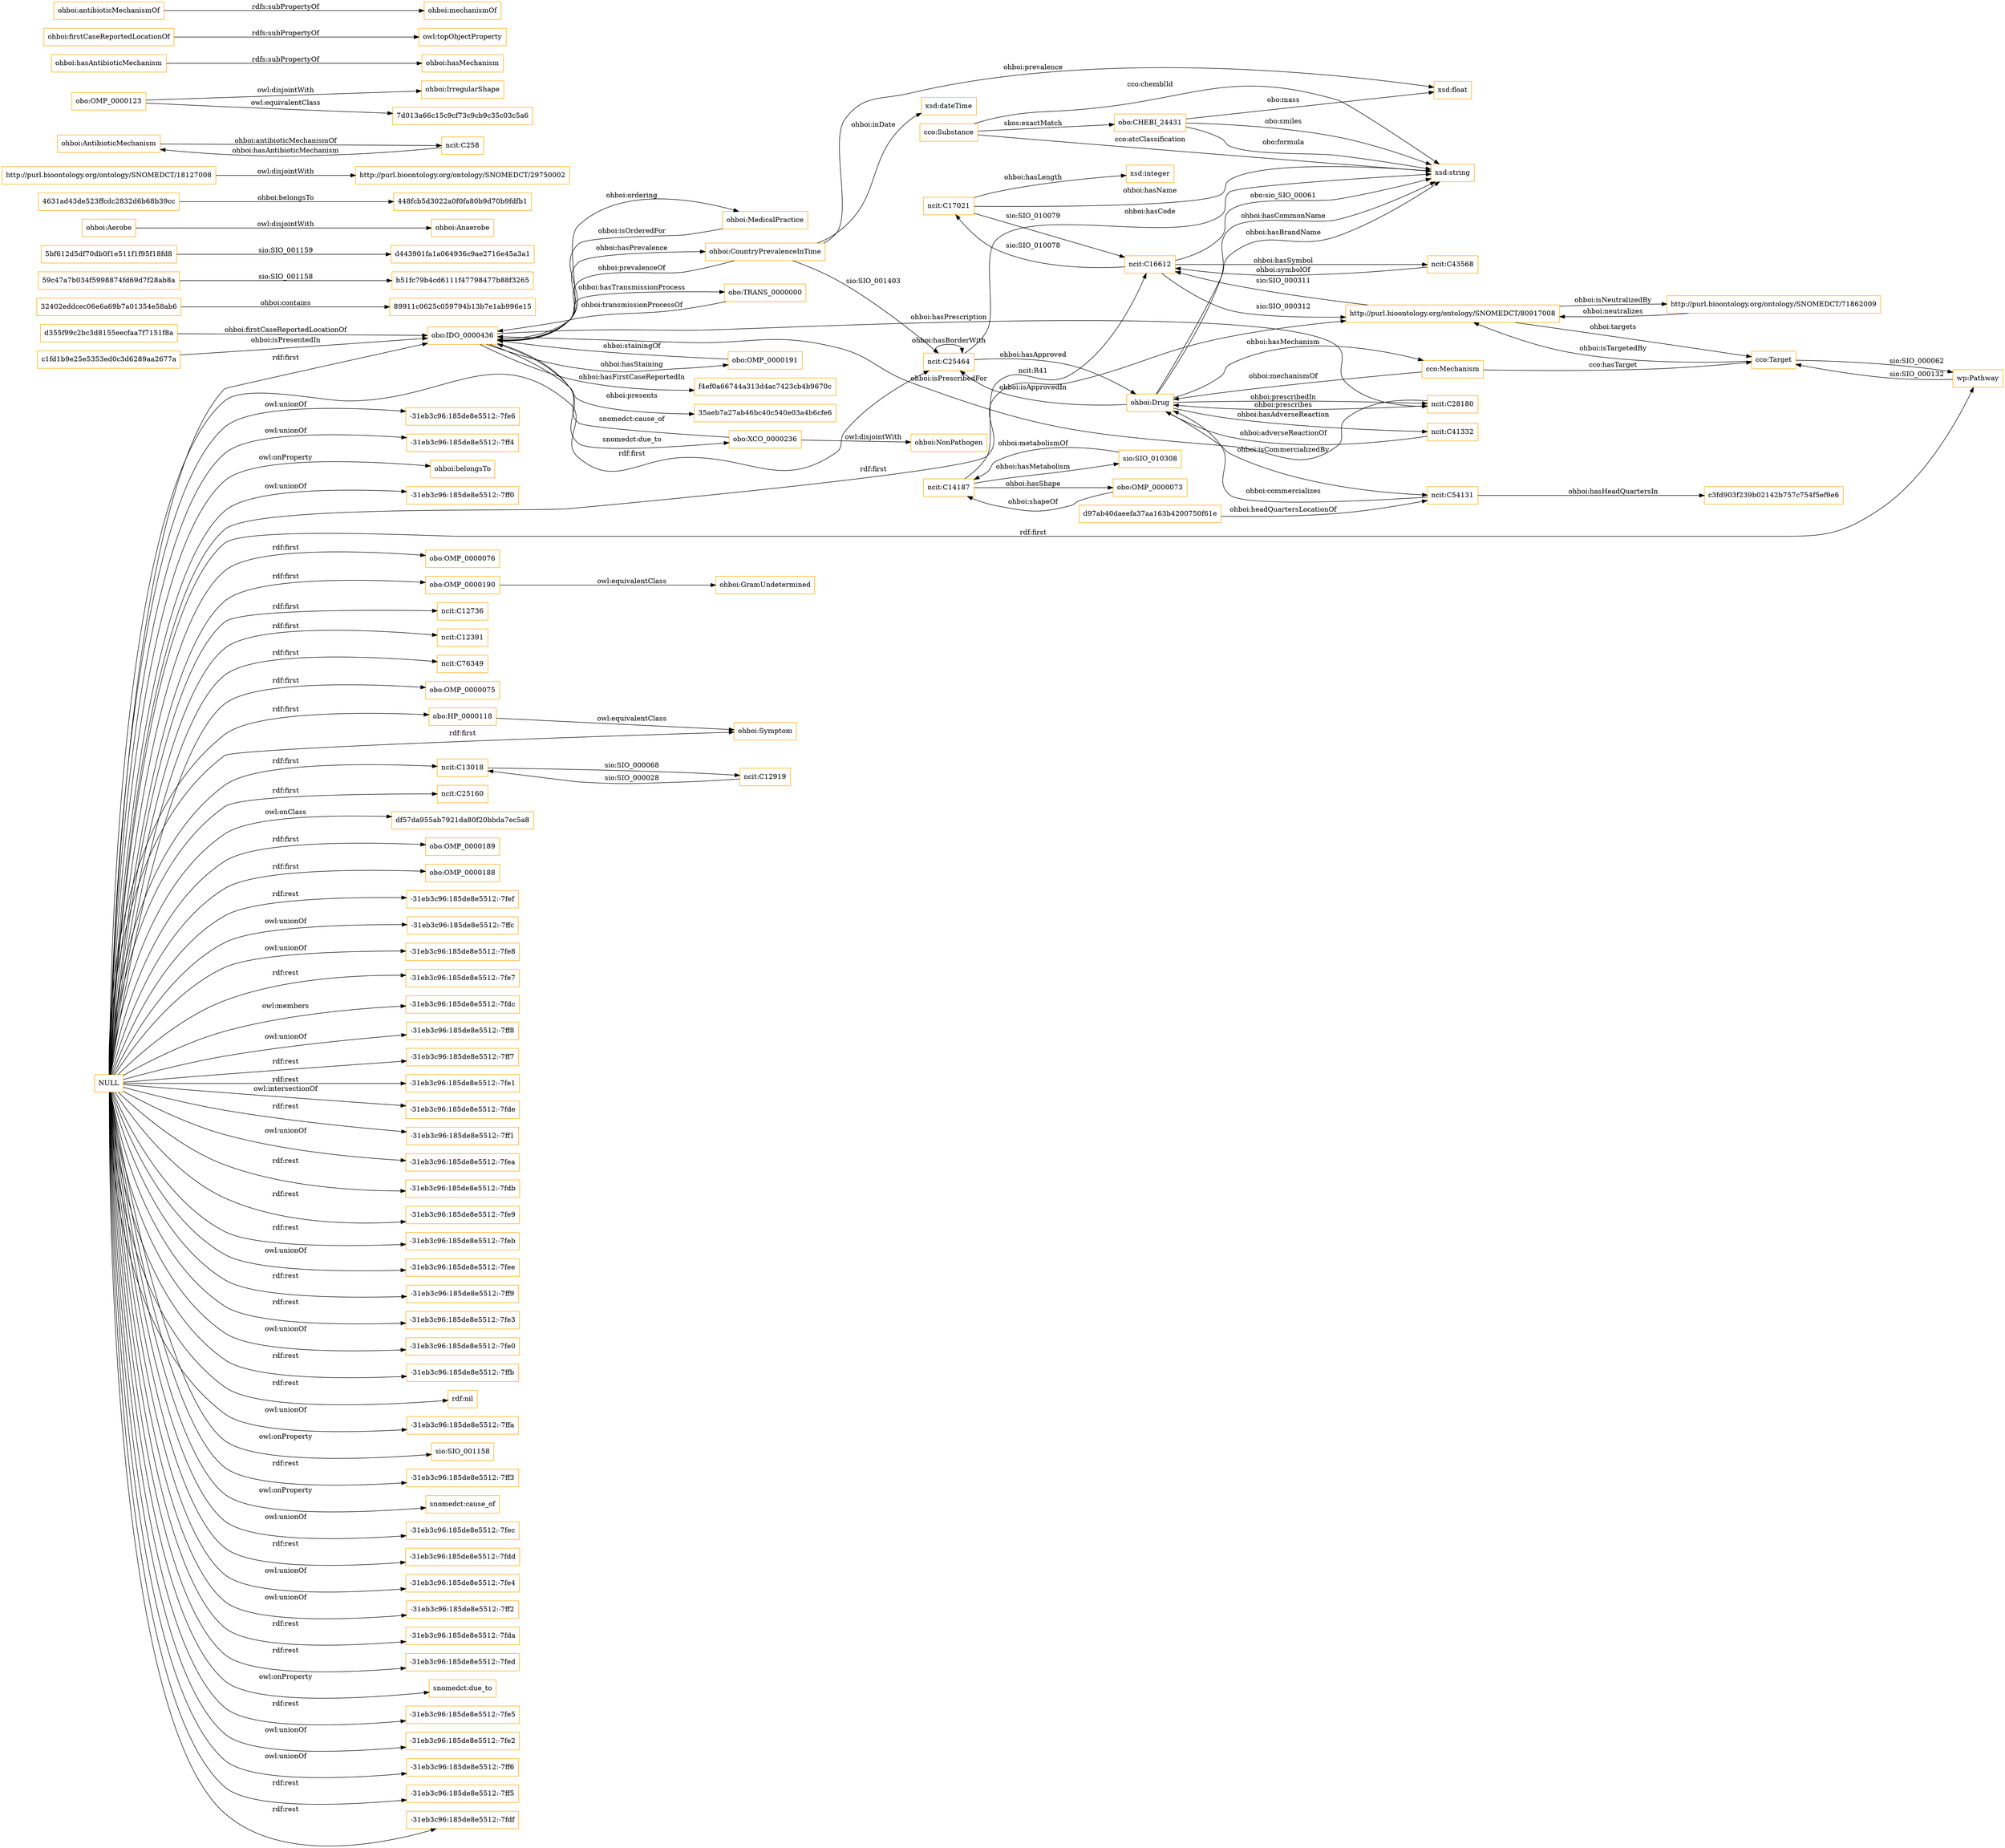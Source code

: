 digraph ar2dtool_diagram { 
rankdir=LR;
size="1501"
node [shape = rectangle, color="orange"]; "obo:CHEBI_24431" "wp:Pathway" "32402eddcec06e6a69b7a01354e58ab6" "59c47a7b034f5998874fd69d7f28ab8a" "obo:OMP_0000076" "d443901fa1a064936c9ae2716e45a3a1" "ohboi:Aerobe" "448fcb5d3022a0f0fa80b9d70b9fdfb1" "obo:OMP_0000190" "http://purl.bioontology.org/ontology/SNOMEDCT/29750002" "ncit:C12736" "ncit:C12391" "ncit:C54131" "obo:TRANS_0000000" "ncit:C43568" "ncit:C76349" "b51fc79b4cd6111f47798477b88f3265" "ohboi:CountryPrevalenceInTime" "ohboi:AntibioticMechanism" "ncit:C28180" "c1fd1b9e25e5353ed0c3d6289aa2677a" "d97ab40daeefa37aa163b4200750f61e" "ncit:C17021" "89911c0625c059794b13b7e1ab996e15" "ohboi:GramUndetermined" "http://purl.bioontology.org/ontology/SNOMEDCT/71862009" "4631ad43de523ffcdc2832d6b68b39cc" "obo:OMP_0000075" "ohboi:Drug" "c3fd903f239b02142b757c754f5ef9e6" "cco:Substance" "obo:OMP_0000123" "obo:HP_0000118" "http://purl.bioontology.org/ontology/SNOMEDCT/18127008" "ncit:C16612" "ohboi:IrregularShape" "obo:XCO_0000236" "ncit:C13018" "ohboi:Anaerobe" "cco:Target" "f4ef0a66744a313d4ac7423cb4b9670c" "cco:Mechanism" "d355f99c2bc3d8155eecfaa7f7151f8a" "ncit:C25160" "ohboi:NonPathogen" "df57da955ab7921da80f20bbda7ec5a8" "obo:OMP_0000191" "7d013a66c15c9cf73c9cb9c35c03c5a6" "ncit:C41332" "ohboi:Symptom" "sio:SIO_010308" "http://purl.bioontology.org/ontology/SNOMEDCT/80917008" "obo:OMP_0000189" "obo:IDO_0000436" "35aeb7a27ab46bc40c540e03a4b6cfe6" "ncit:C25464" "5bf612d5df70db0f1e511f1f95f18fd8" "ncit:C258" "ncit:C12919" "ncit:C14187" "obo:OMP_0000073" "obo:OMP_0000188" "ohboi:MedicalPractice" ; /*classes style*/
	"ohboi:Aerobe" -> "ohboi:Anaerobe" [ label = "owl:disjointWith" ];
	"ohboi:hasAntibioticMechanism" -> "ohboi:hasMechanism" [ label = "rdfs:subPropertyOf" ];
	"ohboi:firstCaseReportedLocationOf" -> "owl:topObjectProperty" [ label = "rdfs:subPropertyOf" ];
	"http://purl.bioontology.org/ontology/SNOMEDCT/18127008" -> "http://purl.bioontology.org/ontology/SNOMEDCT/29750002" [ label = "owl:disjointWith" ];
	"ohboi:antibioticMechanismOf" -> "ohboi:mechanismOf" [ label = "rdfs:subPropertyOf" ];
	"obo:OMP_0000123" -> "ohboi:IrregularShape" [ label = "owl:disjointWith" ];
	"obo:OMP_0000123" -> "7d013a66c15c9cf73c9cb9c35c03c5a6" [ label = "owl:equivalentClass" ];
	"obo:HP_0000118" -> "ohboi:Symptom" [ label = "owl:equivalentClass" ];
	"NULL" -> "-31eb3c96:185de8e5512:-7fef" [ label = "rdf:rest" ];
	"NULL" -> "-31eb3c96:185de8e5512:-7ffc" [ label = "owl:unionOf" ];
	"NULL" -> "-31eb3c96:185de8e5512:-7fe8" [ label = "owl:unionOf" ];
	"NULL" -> "-31eb3c96:185de8e5512:-7fe7" [ label = "rdf:rest" ];
	"NULL" -> "-31eb3c96:185de8e5512:-7fdc" [ label = "owl:members" ];
	"NULL" -> "-31eb3c96:185de8e5512:-7ff8" [ label = "owl:unionOf" ];
	"NULL" -> "-31eb3c96:185de8e5512:-7ff7" [ label = "rdf:rest" ];
	"NULL" -> "df57da955ab7921da80f20bbda7ec5a8" [ label = "owl:onClass" ];
	"NULL" -> "ncit:C12736" [ label = "rdf:first" ];
	"NULL" -> "-31eb3c96:185de8e5512:-7fe1" [ label = "rdf:rest" ];
	"NULL" -> "-31eb3c96:185de8e5512:-7fde" [ label = "owl:intersectionOf" ];
	"NULL" -> "-31eb3c96:185de8e5512:-7ff1" [ label = "rdf:rest" ];
	"NULL" -> "-31eb3c96:185de8e5512:-7fea" [ label = "owl:unionOf" ];
	"NULL" -> "-31eb3c96:185de8e5512:-7fdb" [ label = "rdf:rest" ];
	"NULL" -> "ncit:C25464" [ label = "rdf:first" ];
	"NULL" -> "-31eb3c96:185de8e5512:-7fe9" [ label = "rdf:rest" ];
	"NULL" -> "ncit:C12391" [ label = "rdf:first" ];
	"NULL" -> "-31eb3c96:185de8e5512:-7feb" [ label = "rdf:rest" ];
	"NULL" -> "obo:OMP_0000076" [ label = "rdf:first" ];
	"NULL" -> "-31eb3c96:185de8e5512:-7fee" [ label = "owl:unionOf" ];
	"NULL" -> "-31eb3c96:185de8e5512:-7ff9" [ label = "rdf:rest" ];
	"NULL" -> "-31eb3c96:185de8e5512:-7fe3" [ label = "rdf:rest" ];
	"NULL" -> "-31eb3c96:185de8e5512:-7fe0" [ label = "owl:unionOf" ];
	"NULL" -> "-31eb3c96:185de8e5512:-7ffb" [ label = "rdf:rest" ];
	"NULL" -> "wp:Pathway" [ label = "rdf:first" ];
	"NULL" -> "rdf:nil" [ label = "rdf:rest" ];
	"NULL" -> "-31eb3c96:185de8e5512:-7ffa" [ label = "owl:unionOf" ];
	"NULL" -> "sio:SIO_001158" [ label = "owl:onProperty" ];
	"NULL" -> "obo:HP_0000118" [ label = "rdf:first" ];
	"NULL" -> "-31eb3c96:185de8e5512:-7ff3" [ label = "rdf:rest" ];
	"NULL" -> "snomedct:cause_of" [ label = "owl:onProperty" ];
	"NULL" -> "-31eb3c96:185de8e5512:-7fec" [ label = "owl:unionOf" ];
	"NULL" -> "ncit:C13018" [ label = "rdf:first" ];
	"NULL" -> "-31eb3c96:185de8e5512:-7fdd" [ label = "rdf:rest" ];
	"NULL" -> "-31eb3c96:185de8e5512:-7fe4" [ label = "owl:unionOf" ];
	"NULL" -> "-31eb3c96:185de8e5512:-7ff2" [ label = "owl:unionOf" ];
	"NULL" -> "obo:OMP_0000188" [ label = "rdf:first" ];
	"NULL" -> "-31eb3c96:185de8e5512:-7fda" [ label = "rdf:rest" ];
	"NULL" -> "obo:OMP_0000189" [ label = "rdf:first" ];
	"NULL" -> "-31eb3c96:185de8e5512:-7fed" [ label = "rdf:rest" ];
	"NULL" -> "ohboi:Symptom" [ label = "rdf:first" ];
	"NULL" -> "snomedct:due_to" [ label = "owl:onProperty" ];
	"NULL" -> "obo:OMP_0000075" [ label = "rdf:first" ];
	"NULL" -> "-31eb3c96:185de8e5512:-7fe5" [ label = "rdf:rest" ];
	"NULL" -> "-31eb3c96:185de8e5512:-7fe2" [ label = "owl:unionOf" ];
	"NULL" -> "http://purl.bioontology.org/ontology/SNOMEDCT/80917008" [ label = "rdf:first" ];
	"NULL" -> "-31eb3c96:185de8e5512:-7ff6" [ label = "owl:unionOf" ];
	"NULL" -> "-31eb3c96:185de8e5512:-7ff5" [ label = "rdf:rest" ];
	"NULL" -> "ncit:C76349" [ label = "rdf:first" ];
	"NULL" -> "obo:OMP_0000190" [ label = "rdf:first" ];
	"NULL" -> "-31eb3c96:185de8e5512:-7fdf" [ label = "rdf:rest" ];
	"NULL" -> "-31eb3c96:185de8e5512:-7fe6" [ label = "owl:unionOf" ];
	"NULL" -> "-31eb3c96:185de8e5512:-7ff4" [ label = "owl:unionOf" ];
	"NULL" -> "ohboi:belongsTo" [ label = "owl:onProperty" ];
	"NULL" -> "-31eb3c96:185de8e5512:-7ff0" [ label = "owl:unionOf" ];
	"NULL" -> "obo:IDO_0000436" [ label = "rdf:first" ];
	"NULL" -> "ncit:C25160" [ label = "rdf:first" ];
	"obo:XCO_0000236" -> "ohboi:NonPathogen" [ label = "owl:disjointWith" ];
	"obo:OMP_0000190" -> "ohboi:GramUndetermined" [ label = "owl:equivalentClass" ];
	"http://purl.bioontology.org/ontology/SNOMEDCT/80917008" -> "cco:Target" [ label = "ohboi:targets" ];
	"ncit:C25464" -> "ncit:C25464" [ label = "ohboi:hasBorderWith" ];
	"obo:IDO_0000436" -> "ohboi:MedicalPractice" [ label = "ohboi:ordering" ];
	"cco:Target" -> "http://purl.bioontology.org/ontology/SNOMEDCT/80917008" [ label = "ohboi:isTargetedBy" ];
	"ohboi:Drug" -> "ncit:C41332" [ label = "ohboi:hasAdverseReaction" ];
	"ncit:C25464" -> "xsd:string" [ label = "ohboi:hasCode" ];
	"d97ab40daeefa37aa163b4200750f61e" -> "ncit:C54131" [ label = "ohboi:headQuartersLocationOf" ];
	"obo:IDO_0000436" -> "obo:TRANS_0000000" [ label = "ohboi:hasTransmissionProcess" ];
	"obo:IDO_0000436" -> "35aeb7a27ab46bc40c540e03a4b6cfe6" [ label = "ohboi:presents" ];
	"ncit:C25464" -> "ohboi:Drug" [ label = "ohboi:hasApproved" ];
	"c1fd1b9e25e5353ed0c3d6289aa2677a" -> "obo:IDO_0000436" [ label = "ohboi:isPresentedIn" ];
	"ncit:C17021" -> "xsd:string" [ label = "ohboi:hasName" ];
	"ncit:C17021" -> "xsd:integer" [ label = "ohboi:hasLength" ];
	"cco:Substance" -> "xsd:string" [ label = "cco:atcClassification" ];
	"ohboi:CountryPrevalenceInTime" -> "xsd:float" [ label = "ohboi:prevalence" ];
	"ohboi:Drug" -> "xsd:string" [ label = "ohboi:hasBrandName" ];
	"ncit:C14187" -> "ncit:C16612" [ label = "ncit:R41" ];
	"ohboi:CountryPrevalenceInTime" -> "ncit:C25464" [ label = "sio:SIO_001403" ];
	"ncit:C16612" -> "ncit:C43568" [ label = "ohboi:hasSymbol" ];
	"obo:CHEBI_24431" -> "xsd:string" [ label = "obo:smiles" ];
	"cco:Substance" -> "xsd:string" [ label = "cco:chemblId" ];
	"wp:Pathway" -> "cco:Target" [ label = "sio:SIO_000132" ];
	"ohboi:Drug" -> "xsd:string" [ label = "ohboi:hasCommonName" ];
	"obo:XCO_0000236" -> "obo:IDO_0000436" [ label = "snomedct:cause_of" ];
	"obo:CHEBI_24431" -> "xsd:float" [ label = "obo:mass" ];
	"obo:IDO_0000436" -> "obo:OMP_0000191" [ label = "ohboi:hasStaining" ];
	"ncit:C54131" -> "ohboi:Drug" [ label = "ohboi:commercializes" ];
	"obo:IDO_0000436" -> "ohboi:CountryPrevalenceInTime" [ label = "ohboi:hasPrevalence" ];
	"obo:CHEBI_24431" -> "xsd:string" [ label = "obo:formula" ];
	"http://purl.bioontology.org/ontology/SNOMEDCT/80917008" -> "http://purl.bioontology.org/ontology/SNOMEDCT/71862009" [ label = "ohboi:isNeutralizedBy" ];
	"ncit:C13018" -> "ncit:C12919" [ label = "sio:SIO_000068" ];
	"d355f99c2bc3d8155eecfaa7f7151f8a" -> "obo:IDO_0000436" [ label = "ohboi:firstCaseReportedLocationOf" ];
	"ncit:C54131" -> "c3fd903f239b02142b757c754f5ef9e6" [ label = "ohboi:hasHeadQuartersIn" ];
	"ohboi:CountryPrevalenceInTime" -> "obo:IDO_0000436" [ label = "ohboi:prevalenceOf" ];
	"ncit:C43568" -> "ncit:C16612" [ label = "ohboi:symbolOf" ];
	"obo:IDO_0000436" -> "ncit:C28180" [ label = "ohboi:hasPrescription" ];
	"sio:SIO_010308" -> "ncit:C14187" [ label = "ohboi:metabolismOf" ];
	"ohboi:AntibioticMechanism" -> "ncit:C258" [ label = "ohboi:antibioticMechanismOf" ];
	"cco:Target" -> "wp:Pathway" [ label = "sio:SIO_000062" ];
	"obo:OMP_0000073" -> "ncit:C14187" [ label = "ohboi:shapeOf" ];
	"ncit:C28180" -> "ohboi:Drug" [ label = "ohboi:prescribes" ];
	"32402eddcec06e6a69b7a01354e58ab6" -> "89911c0625c059794b13b7e1ab996e15" [ label = "ohboi:contains" ];
	"ncit:C16612" -> "xsd:string" [ label = "obo:sio_SIO_00061" ];
	"ncit:C17021" -> "ncit:C16612" [ label = "sio:SIO_010079" ];
	"ncit:C16612" -> "ncit:C17021" [ label = "sio:SIO_010078" ];
	"ohboi:Drug" -> "cco:Mechanism" [ label = "ohboi:hasMechanism" ];
	"ohboi:Drug" -> "ncit:C28180" [ label = "ohboi:prescribedIn" ];
	"obo:IDO_0000436" -> "obo:XCO_0000236" [ label = "snomedct:due_to" ];
	"ncit:C14187" -> "sio:SIO_010308" [ label = "ohboi:hasMetabolism" ];
	"ncit:C28180" -> "obo:IDO_0000436" [ label = "ohboi:isPrescribedFor" ];
	"http://purl.bioontology.org/ontology/SNOMEDCT/71862009" -> "http://purl.bioontology.org/ontology/SNOMEDCT/80917008" [ label = "ohboi:neutralizes" ];
	"cco:Substance" -> "obo:CHEBI_24431" [ label = "skos:exactMatch" ];
	"obo:IDO_0000436" -> "f4ef0a66744a313d4ac7423cb4b9670c" [ label = "ohboi:hasFirstCaseReportedIn" ];
	"obo:OMP_0000191" -> "obo:IDO_0000436" [ label = "ohboi:stainingOf" ];
	"ohboi:MedicalPractice" -> "obo:IDO_0000436" [ label = "ohboi:isOrderedFor" ];
	"ncit:C41332" -> "ohboi:Drug" [ label = "ohboi:adverseReactionOf" ];
	"ncit:C16612" -> "http://purl.bioontology.org/ontology/SNOMEDCT/80917008" [ label = "sio:SIO_000312" ];
	"obo:TRANS_0000000" -> "obo:IDO_0000436" [ label = "ohboi:transmissionProcessOf" ];
	"http://purl.bioontology.org/ontology/SNOMEDCT/80917008" -> "ncit:C16612" [ label = "sio:SIO_000311" ];
	"cco:Mechanism" -> "cco:Target" [ label = "cco:hasTarget" ];
	"ncit:C258" -> "ohboi:AntibioticMechanism" [ label = "ohboi:hasAntibioticMechanism" ];
	"ohboi:Drug" -> "ncit:C54131" [ label = "ohboi:isCommercializedBy" ];
	"ohboi:CountryPrevalenceInTime" -> "xsd:dateTime" [ label = "ohboi:inDate" ];
	"ncit:C14187" -> "obo:OMP_0000073" [ label = "ohboi:hasShape" ];
	"ohboi:Drug" -> "ncit:C25464" [ label = "ohboi:isApprovedIn" ];
	"cco:Mechanism" -> "ohboi:Drug" [ label = "ohboi:mechanismOf" ];
	"4631ad43de523ffcdc2832d6b68b39cc" -> "448fcb5d3022a0f0fa80b9d70b9fdfb1" [ label = "ohboi:belongsTo" ];
	"59c47a7b034f5998874fd69d7f28ab8a" -> "b51fc79b4cd6111f47798477b88f3265" [ label = "sio:SIO_001158" ];
	"5bf612d5df70db0f1e511f1f95f18fd8" -> "d443901fa1a064936c9ae2716e45a3a1" [ label = "sio:SIO_001159" ];
	"ncit:C12919" -> "ncit:C13018" [ label = "sio:SIO_000028" ];

}
